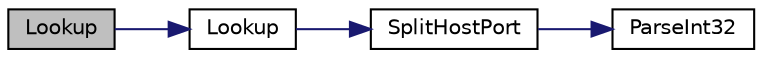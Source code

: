digraph "Lookup"
{
  edge [fontname="Helvetica",fontsize="10",labelfontname="Helvetica",labelfontsize="10"];
  node [fontname="Helvetica",fontsize="10",shape=record];
  rankdir="LR";
  Node31 [label="Lookup",height=0.2,width=0.4,color="black", fillcolor="grey75", style="filled", fontcolor="black"];
  Node31 -> Node32 [color="midnightblue",fontsize="10",style="solid",fontname="Helvetica"];
  Node32 [label="Lookup",height=0.2,width=0.4,color="black", fillcolor="white", style="filled",URL="$netbase_8cpp.html#a56a2f4bcb9fb77b5efe358f804f642cc"];
  Node32 -> Node33 [color="midnightblue",fontsize="10",style="solid",fontname="Helvetica"];
  Node33 [label="SplitHostPort",height=0.2,width=0.4,color="black", fillcolor="white", style="filled",URL="$netbase_8cpp.html#a1b1ce2ba1ffe40785e65ec3ad5a20e79"];
  Node33 -> Node34 [color="midnightblue",fontsize="10",style="solid",fontname="Helvetica"];
  Node34 [label="ParseInt32",height=0.2,width=0.4,color="black", fillcolor="white", style="filled",URL="$utilstrencodings_8cpp.html#a880a215d9e931432b095084c756a49bb",tooltip="Convert string to signed 32-bit integer with strict parse error feedback. "];
}
